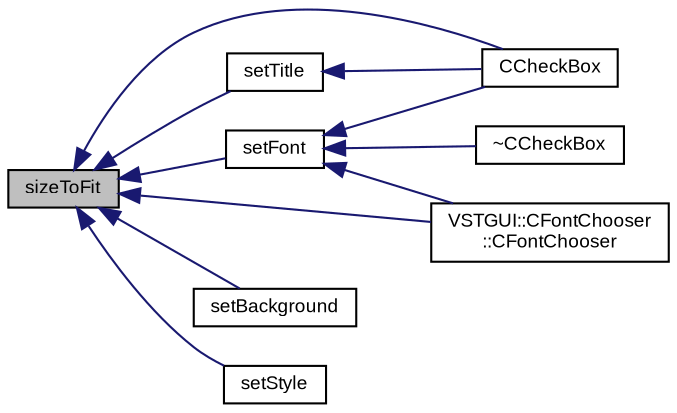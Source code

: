 digraph "sizeToFit"
{
  bgcolor="transparent";
  edge [fontname="Arial",fontsize="9",labelfontname="Arial",labelfontsize="9"];
  node [fontname="Arial",fontsize="9",shape=record];
  rankdir="LR";
  Node1 [label="sizeToFit",height=0.2,width=0.4,color="black", fillcolor="grey75", style="filled" fontcolor="black"];
  Node1 -> Node2 [dir="back",color="midnightblue",fontsize="9",style="solid",fontname="Arial"];
  Node2 [label="CCheckBox",height=0.2,width=0.4,color="black",URL="$class_v_s_t_g_u_i_1_1_c_check_box.html#abfd45c0dae0029fb43b093190d78bc42"];
  Node1 -> Node3 [dir="back",color="midnightblue",fontsize="9",style="solid",fontname="Arial"];
  Node3 [label="setTitle",height=0.2,width=0.4,color="black",URL="$class_v_s_t_g_u_i_1_1_c_check_box.html#af306f5addd56c17cafb50d1ac631548b"];
  Node3 -> Node2 [dir="back",color="midnightblue",fontsize="9",style="solid",fontname="Arial"];
  Node1 -> Node4 [dir="back",color="midnightblue",fontsize="9",style="solid",fontname="Arial"];
  Node4 [label="setFont",height=0.2,width=0.4,color="black",URL="$class_v_s_t_g_u_i_1_1_c_check_box.html#a8bb2d9e1362a2b8d9047b2e895f794fd"];
  Node4 -> Node2 [dir="back",color="midnightblue",fontsize="9",style="solid",fontname="Arial"];
  Node4 -> Node5 [dir="back",color="midnightblue",fontsize="9",style="solid",fontname="Arial"];
  Node5 [label="~CCheckBox",height=0.2,width=0.4,color="black",URL="$class_v_s_t_g_u_i_1_1_c_check_box.html#a7f356285321b8453226500459256530a"];
  Node4 -> Node6 [dir="back",color="midnightblue",fontsize="9",style="solid",fontname="Arial"];
  Node6 [label="VSTGUI::CFontChooser\l::CFontChooser",height=0.2,width=0.4,color="black",URL="$class_v_s_t_g_u_i_1_1_c_font_chooser.html#a1a4d6cbd6b3c39bdff979a626e42016e"];
  Node1 -> Node7 [dir="back",color="midnightblue",fontsize="9",style="solid",fontname="Arial"];
  Node7 [label="setBackground",height=0.2,width=0.4,color="black",URL="$class_v_s_t_g_u_i_1_1_c_check_box.html#a623ed61eec7265317899d9eae7c0c945",tooltip="set the background image of this view "];
  Node1 -> Node8 [dir="back",color="midnightblue",fontsize="9",style="solid",fontname="Arial"];
  Node8 [label="setStyle",height=0.2,width=0.4,color="black",URL="$class_v_s_t_g_u_i_1_1_c_check_box.html#a921dad1b65204e0e6c501e64b83dcc02"];
  Node1 -> Node6 [dir="back",color="midnightblue",fontsize="9",style="solid",fontname="Arial"];
}
